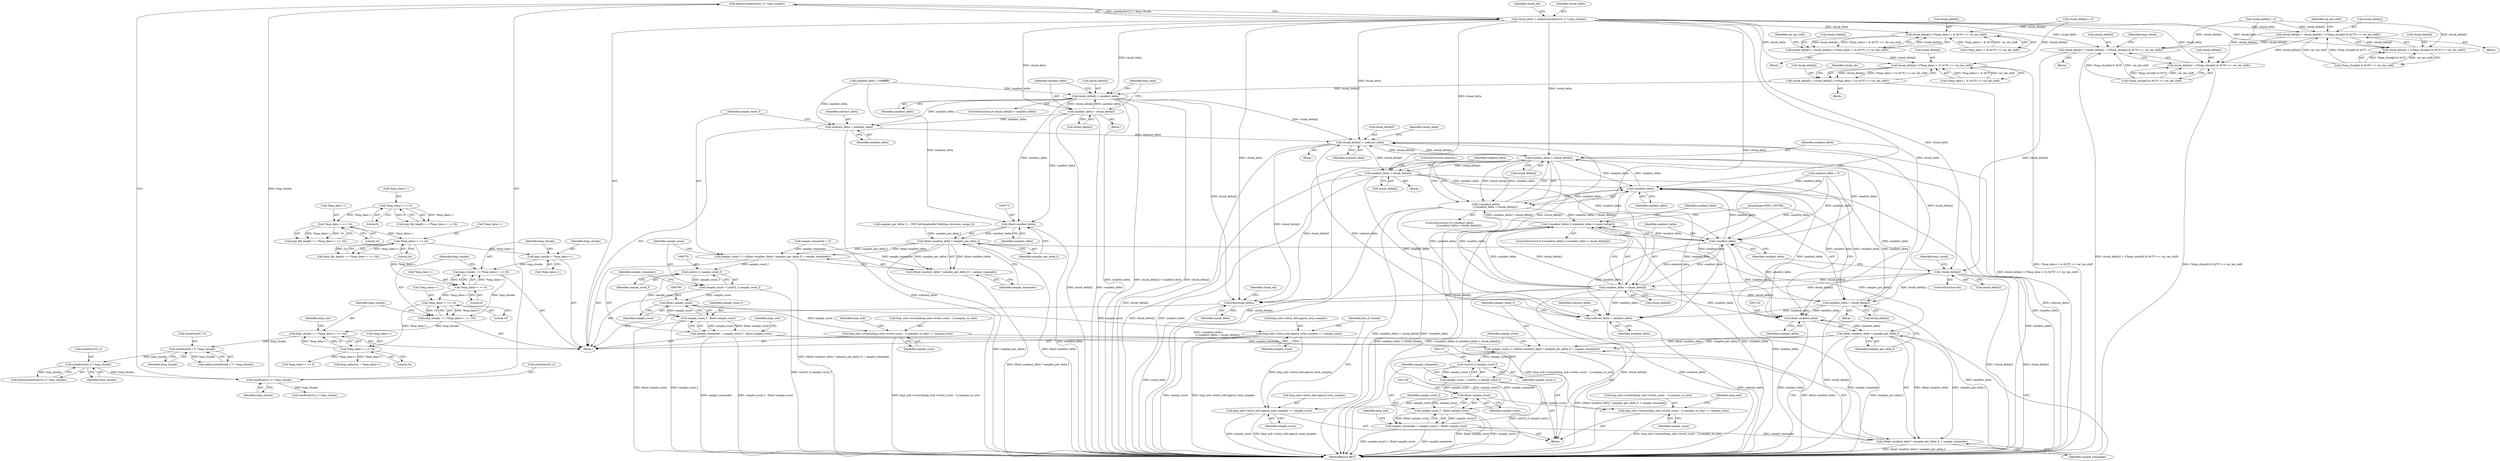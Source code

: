 digraph "0_wildmidi_660b513d99bced8783a4a5984ac2f742c74ebbdd_0@API" {
"1000503" [label="(Call,malloc(sizeof(uint32_t) * hmp_chunks))"];
"1000504" [label="(Call,sizeof(uint32_t) * hmp_chunks)"];
"1000497" [label="(Call,sizeof(uint32_t) * hmp_chunks)"];
"1000490" [label="(Call,sizeof(uint8_t *) * hmp_chunks)"];
"1000327" [label="(Call,hmp_chunks += (*hmp_data++ << 24))"];
"1000329" [label="(Call,*hmp_data++ << 24)"];
"1000322" [label="(Call,*hmp_data++ << 16)"];
"1000315" [label="(Call,*hmp_data++ << 8)"];
"1000292" [label="(Call,*hmp_data++ << 24)"];
"1000285" [label="(Call,*hmp_data++ << 16)"];
"1000278" [label="(Call,*hmp_data++ << 8)"];
"1000320" [label="(Call,hmp_chunks += (*hmp_data++ << 16))"];
"1000313" [label="(Call,hmp_chunks += (*hmp_data++ << 8))"];
"1000308" [label="(Call,hmp_chunks = *hmp_data++)"];
"1000501" [label="(Call,chunk_delta = malloc(sizeof(uint32_t) * hmp_chunks))"];
"1000689" [label="(Call,chunk_delta[i] | ((*hmp_data++ & 0x7F) << var_len_shift))"];
"1000685" [label="(Call,chunk_delta[i] = chunk_delta[i] | ((*hmp_data++ & 0x7F) << var_len_shift))"];
"1000715" [label="(Call,chunk_delta[i] | ((*hmp_data++ & 0x7F) << var_len_shift))"];
"1000711" [label="(Call,chunk_delta[i] = chunk_delta[i] | ((*hmp_data++ & 0x7F) << var_len_shift))"];
"1000731" [label="(Call,chunk_delta[i] < smallest_delta)"];
"1000737" [label="(Call,smallest_delta = chunk_delta[i])"];
"1000764" [label="(Call,subtract_delta = smallest_delta)"];
"1000836" [label="(Call,chunk_delta[i] -= subtract_delta)"];
"1000850" [label="(Call,smallest_delta > chunk_delta[i])"];
"1000848" [label="(Call,!smallest_delta)"];
"1000847" [label="(Call,(!smallest_delta)\n                        || (smallest_delta > chunk_delta[i]))"];
"1001100" [label="(Call,(!smallest_delta) || (smallest_delta > chunk_delta[i]))"];
"1001101" [label="(Call,!smallest_delta)"];
"1001103" [label="(Call,smallest_delta > chunk_delta[i])"];
"1001109" [label="(Call,smallest_delta = chunk_delta[i])"];
"1001116" [label="(Call,subtract_delta = smallest_delta)"];
"1001123" [label="(Call,(float) smallest_delta)"];
"1001122" [label="(Call,(float) smallest_delta * samples_per_delta_f)"];
"1001119" [label="(Call,sample_count_f= (((float) smallest_delta * samples_per_delta_f) + sample_remainder))"];
"1001130" [label="(Call,(uint32_t) sample_count_f)"];
"1001128" [label="(Call,sample_count = (uint32_t) sample_count_f)"];
"1001137" [label="(Call,(float) sample_count)"];
"1001135" [label="(Call,sample_count_f - (float) sample_count)"];
"1001133" [label="(Call,sample_remainder = sample_count_f - (float) sample_count)"];
"1001121" [label="(Call,((float) smallest_delta * samples_per_delta_f) + sample_remainder)"];
"1001140" [label="(Call,hmp_mdi->events[hmp_mdi->event_count - 1].samples_to_next += sample_count)"];
"1001153" [label="(Call,hmp_mdi->extra_info.approx_total_samples += sample_count)"];
"1001215" [label="(Call,free(chunk_delta))"];
"1000856" [label="(Call,smallest_delta = chunk_delta[i])"];
"1000771" [label="(Call,(float) smallest_delta)"];
"1000770" [label="(Call,(float) smallest_delta * samples_per_delta_f)"];
"1000767" [label="(Call,sample_count_f = (((float) smallest_delta * samples_per_delta_f) + sample_remainder))"];
"1000778" [label="(Call,(uint32_t) sample_count_f)"];
"1000776" [label="(Call,sample_count = (uint32_t) sample_count_f)"];
"1000785" [label="(Call,(float) sample_count)"];
"1000783" [label="(Call,sample_count_f - (float) sample_count)"];
"1000781" [label="(Call,sample_remainder = sample_count_f - (float) sample_count)"];
"1000788" [label="(Call,hmp_mdi->events[hmp_mdi->event_count - 1].samples_to_next += sample_count)"];
"1000801" [label="(Call,hmp_mdi->extra_info.approx_total_samples += sample_count)"];
"1000769" [label="(Call,((float) smallest_delta * samples_per_delta_f) + sample_remainder)"];
"1001046" [label="(Call,chunk_delta[i] = chunk_delta[i] + ((*hmp_chunk[i] & 0x7F) << var_len_shift))"];
"1001050" [label="(Call,chunk_delta[i] + ((*hmp_chunk[i] & 0x7F) << var_len_shift))"];
"1001075" [label="(Call,chunk_delta[i] = chunk_delta[i] + ((*hmp_chunk[i] & 0x7F) << var_len_shift))"];
"1001095" [label="(Call,!chunk_delta[i])"];
"1001079" [label="(Call,chunk_delta[i] + ((*hmp_chunk[i] & 0x7F) << var_len_shift))"];
"1001215" [label="(Call,free(chunk_delta))"];
"1001063" [label="(Identifier,var_len_shift)"];
"1001154" [label="(Call,hmp_mdi->extra_info.approx_total_samples)"];
"1000810" [label="(Identifier,end_of_chunks)"];
"1000764" [label="(Call,subtract_delta = smallest_delta)"];
"1000498" [label="(Call,sizeof(uint32_t))"];
"1001152" [label="(Identifier,sample_count)"];
"1001105" [label="(Call,chunk_delta[i])"];
"1000769" [label="(Call,((float) smallest_delta * samples_per_delta_f) + sample_remainder)"];
"1000321" [label="(Identifier,hmp_chunks)"];
"1000500" [label="(Identifier,hmp_chunks)"];
"1000322" [label="(Call,*hmp_data++ << 16)"];
"1000314" [label="(Identifier,hmp_chunks)"];
"1000728" [label="(Identifier,chunk_ofs)"];
"1000851" [label="(Identifier,smallest_delta)"];
"1001129" [label="(Identifier,sample_count)"];
"1001137" [label="(Call,(float) sample_count)"];
"1000489" [label="(Call,malloc(sizeof(uint8_t *) * hmp_chunks))"];
"1000344" [label="(Call,*hmp_data++ << 8)"];
"1000283" [label="(Call,hmp_file_length += (*hmp_data++ << 16))"];
"1000491" [label="(Call,sizeof(uint8_t *))"];
"1000690" [label="(Call,chunk_delta[i])"];
"1001096" [label="(Call,chunk_delta[i])"];
"1000507" [label="(Identifier,hmp_chunks)"];
"1001231" [label="(MethodReturn,RET)"];
"1001128" [label="(Call,sample_count = (uint32_t) sample_count_f)"];
"1000278" [label="(Call,*hmp_data++ << 8)"];
"1000522" [label="(Call,smallest_delta = 0xffffffff)"];
"1000767" [label="(Call,sample_count_f = (((float) smallest_delta * samples_per_delta_f) + sample_remainder))"];
"1001101" [label="(Call,!smallest_delta)"];
"1000849" [label="(Identifier,smallest_delta)"];
"1000787" [label="(Identifier,sample_count)"];
"1000289" [label="(Literal,16)"];
"1001122" [label="(Call,(float) smallest_delta * samples_per_delta_f)"];
"1000771" [label="(Call,(float) smallest_delta)"];
"1001116" [label="(Call,subtract_delta = smallest_delta)"];
"1001050" [label="(Call,chunk_delta[i] + ((*hmp_chunk[i] & 0x7F) << var_len_shift))"];
"1000768" [label="(Identifier,sample_count_f)"];
"1000777" [label="(Identifier,sample_count)"];
"1000337" [label="(Call,hmp_unknown = *hmp_data++)"];
"1000309" [label="(Identifier,hmp_chunks)"];
"1000730" [label="(ControlStructure,if (chunk_delta[i] < smallest_delta))"];
"1000333" [label="(Literal,24)"];
"1000743" [label="(Identifier,hmp_data)"];
"1000800" [label="(Identifier,sample_count)"];
"1000319" [label="(Literal,8)"];
"1000804" [label="(Identifier,hmp_mdi)"];
"1001095" [label="(Call,!chunk_delta[i])"];
"1000316" [label="(Call,*hmp_data++)"];
"1001076" [label="(Call,chunk_delta[i])"];
"1000292" [label="(Call,*hmp_data++ << 24)"];
"1000328" [label="(Identifier,hmp_chunks)"];
"1000837" [label="(Call,chunk_delta[i])"];
"1000323" [label="(Call,*hmp_data++)"];
"1000505" [label="(Call,sizeof(uint32_t))"];
"1000310" [label="(Call,*hmp_data++)"];
"1000773" [label="(Identifier,smallest_delta)"];
"1001125" [label="(Identifier,smallest_delta)"];
"1000329" [label="(Call,*hmp_data++ << 24)"];
"1001127" [label="(Identifier,sample_remainder)"];
"1000870" [label="(Identifier,hmp_chunk)"];
"1000501" [label="(Call,chunk_delta = malloc(sizeof(uint32_t) * hmp_chunks))"];
"1000846" [label="(ControlStructure,if ((!smallest_delta)\n                        || (smallest_delta > chunk_delta[i])))"];
"1001144" [label="(Identifier,hmp_mdi)"];
"1001108" [label="(Block,)"];
"1000712" [label="(Call,chunk_delta[i])"];
"1001051" [label="(Call,chunk_delta[i])"];
"1000313" [label="(Call,hmp_chunks += (*hmp_data++ << 8))"];
"1000509" [label="(Identifier,chunk_ofs)"];
"1000766" [label="(Identifier,smallest_delta)"];
"1000335" [label="(Identifier,hmp_size)"];
"1001139" [label="(Identifier,sample_count)"];
"1000732" [label="(Call,chunk_delta[i])"];
"1000190" [label="(Call,sample_remainder = 0)"];
"1000737" [label="(Call,smallest_delta = chunk_delta[i])"];
"1000788" [label="(Call,hmp_mdi->events[hmp_mdi->event_count - 1].samples_to_next += sample_count)"];
"1000490" [label="(Call,sizeof(uint8_t *) * hmp_chunks)"];
"1001100" [label="(Call,(!smallest_delta) || (smallest_delta > chunk_delta[i]))"];
"1000770" [label="(Call,(float) smallest_delta * samples_per_delta_f)"];
"1000308" [label="(Call,hmp_chunks = *hmp_data++)"];
"1001046" [label="(Call,chunk_delta[i] = chunk_delta[i] + ((*hmp_chunk[i] & 0x7F) << var_len_shift))"];
"1001121" [label="(Call,((float) smallest_delta * samples_per_delta_f) + sample_remainder)"];
"1000774" [label="(Identifier,samples_per_delta_f)"];
"1000813" [label="(Call,smallest_delta = 0)"];
"1000784" [label="(Identifier,sample_count_f)"];
"1000285" [label="(Call,*hmp_data++ << 16)"];
"1000836" [label="(Call,chunk_delta[i] -= subtract_delta)"];
"1001104" [label="(Identifier,smallest_delta)"];
"1001118" [label="(Identifier,smallest_delta)"];
"1001047" [label="(Call,chunk_delta[i])"];
"1000711" [label="(Call,chunk_delta[i] = chunk_delta[i] | ((*hmp_data++ & 0x7F) << var_len_shift))"];
"1000504" [label="(Call,sizeof(uint32_t) * hmp_chunks)"];
"1001102" [label="(Identifier,smallest_delta)"];
"1000106" [label="(Block,)"];
"1001153" [label="(Call,hmp_mdi->extra_info.approx_total_samples += sample_count)"];
"1000863" [label="(Block,)"];
"1000689" [label="(Call,chunk_delta[i] | ((*hmp_data++ & 0x7F) << var_len_shift))"];
"1001136" [label="(Identifier,sample_count_f)"];
"1000843" [label="(Identifier,chunk_delta)"];
"1000782" [label="(Identifier,sample_remainder)"];
"1001126" [label="(Identifier,samples_per_delta_f)"];
"1000686" [label="(Call,chunk_delta[i])"];
"1001130" [label="(Call,(uint32_t) sample_count_f)"];
"1001159" [label="(Identifier,sample_count)"];
"1000736" [label="(Block,)"];
"1000739" [label="(Call,chunk_delta[i])"];
"1000847" [label="(Call,(!smallest_delta)\n                        || (smallest_delta > chunk_delta[i]))"];
"1000716" [label="(Call,chunk_delta[i])"];
"1000693" [label="(Call,(*hmp_data++ & 0x7F) << var_len_shift)"];
"1001140" [label="(Call,hmp_mdi->events[hmp_mdi->event_count - 1].samples_to_next += sample_count)"];
"1000493" [label="(Identifier,hmp_chunks)"];
"1000781" [label="(Call,sample_remainder = sample_count_f - (float) sample_count)"];
"1000775" [label="(Identifier,sample_remainder)"];
"1000856" [label="(Call,smallest_delta = chunk_delta[i])"];
"1001079" [label="(Call,chunk_delta[i] + ((*hmp_chunk[i] & 0x7F) << var_len_shift))"];
"1000862" [label="(ControlStructure,do)"];
"1001031" [label="(Call,chunk_delta[i] = 0)"];
"1000776" [label="(Call,sample_count = (uint32_t) sample_count_f)"];
"1000315" [label="(Call,*hmp_data++ << 8)"];
"1001080" [label="(Call,chunk_delta[i])"];
"1000731" [label="(Call,chunk_delta[i] < smallest_delta)"];
"1000330" [label="(Call,*hmp_data++)"];
"1001133" [label="(Call,sample_remainder = sample_count_f - (float) sample_count)"];
"1000785" [label="(Call,(float) sample_count)"];
"1000802" [label="(Call,hmp_mdi->extra_info.approx_total_samples)"];
"1000326" [label="(Literal,16)"];
"1001123" [label="(Call,(float) smallest_delta)"];
"1000719" [label="(Call,(*hmp_data++ & 0x7F) << var_len_shift)"];
"1001218" [label="(Identifier,chunk_ofs)"];
"1001111" [label="(Call,chunk_delta[i])"];
"1000801" [label="(Call,hmp_mdi->extra_info.approx_total_samples += sample_count)"];
"1000511" [label="(Call,sizeof(uint32_t) * hmp_chunks)"];
"1001103" [label="(Call,smallest_delta > chunk_delta[i])"];
"1000778" [label="(Call,(uint32_t) sample_count_f)"];
"1001134" [label="(Identifier,sample_remainder)"];
"1000789" [label="(Call,hmp_mdi->events[hmp_mdi->event_count - 1].samples_to_next)"];
"1000423" [label="(Call,samples_per_delta_f = _WM_GetSamplesPerTick(hmp_divisions, tempo_f))"];
"1000497" [label="(Call,sizeof(uint32_t) * hmp_chunks)"];
"1000807" [label="(Identifier,sample_count)"];
"1000857" [label="(Identifier,smallest_delta)"];
"1000701" [label="(Identifier,var_len_shift)"];
"1000290" [label="(Call,hmp_file_length += (*hmp_data++ << 24))"];
"1001141" [label="(Call,hmp_mdi->events[hmp_mdi->event_count - 1].samples_to_next)"];
"1001114" [label="(JumpTarget,NEXT_CHUNK:)"];
"1000855" [label="(Block,)"];
"1001045" [label="(Block,)"];
"1001083" [label="(Call,(*hmp_chunk[i] & 0x7F) << var_len_shift)"];
"1000276" [label="(Call,hmp_file_length += (*hmp_data++ << 8))"];
"1000850" [label="(Call,smallest_delta > chunk_delta[i])"];
"1000715" [label="(Call,chunk_delta[i] | ((*hmp_data++ & 0x7F) << var_len_shift))"];
"1001156" [label="(Identifier,hmp_mdi)"];
"1000835" [label="(Block,)"];
"1000296" [label="(Literal,24)"];
"1000852" [label="(Call,chunk_delta[i])"];
"1000861" [label="(ControlStructure,continue;)"];
"1000685" [label="(Call,chunk_delta[i] = chunk_delta[i] | ((*hmp_data++ & 0x7F) << var_len_shift))"];
"1000293" [label="(Call,*hmp_data++)"];
"1001099" [label="(ControlStructure,if ((!smallest_delta) || (smallest_delta > chunk_delta[i])))"];
"1000327" [label="(Call,hmp_chunks += (*hmp_data++ << 24))"];
"1000735" [label="(Identifier,smallest_delta)"];
"1000496" [label="(Call,malloc(sizeof(uint32_t) * hmp_chunks))"];
"1000286" [label="(Call,*hmp_data++)"];
"1001216" [label="(Identifier,chunk_delta)"];
"1000684" [label="(Block,)"];
"1000502" [label="(Identifier,chunk_delta)"];
"1000765" [label="(Identifier,subtract_delta)"];
"1000279" [label="(Call,*hmp_data++)"];
"1001135" [label="(Call,sample_count_f - (float) sample_count)"];
"1001075" [label="(Call,chunk_delta[i] = chunk_delta[i] + ((*hmp_chunk[i] & 0x7F) << var_len_shift))"];
"1000780" [label="(Identifier,sample_count_f)"];
"1001120" [label="(Identifier,sample_count_f)"];
"1000738" [label="(Identifier,smallest_delta)"];
"1000792" [label="(Identifier,hmp_mdi)"];
"1000858" [label="(Call,chunk_delta[i])"];
"1000503" [label="(Call,malloc(sizeof(uint32_t) * hmp_chunks))"];
"1000840" [label="(Identifier,subtract_delta)"];
"1000848" [label="(Call,!smallest_delta)"];
"1001117" [label="(Identifier,subtract_delta)"];
"1001093" [label="(Identifier,hmp_chunk)"];
"1001132" [label="(Identifier,sample_count_f)"];
"1000282" [label="(Literal,8)"];
"1000669" [label="(Call,chunk_delta[i] = 0)"];
"1001110" [label="(Identifier,smallest_delta)"];
"1001109" [label="(Call,smallest_delta = chunk_delta[i])"];
"1000783" [label="(Call,sample_count_f - (float) sample_count)"];
"1000812" [label="(Block,)"];
"1000320" [label="(Call,hmp_chunks += (*hmp_data++ << 16))"];
"1000534" [label="(Block,)"];
"1001054" [label="(Call,(*hmp_chunk[i] & 0x7F) << var_len_shift)"];
"1001119" [label="(Call,sample_count_f= (((float) smallest_delta * samples_per_delta_f) + sample_remainder))"];
"1000503" -> "1000501"  [label="AST: "];
"1000503" -> "1000504"  [label="CFG: "];
"1000504" -> "1000503"  [label="AST: "];
"1000501" -> "1000503"  [label="CFG: "];
"1000503" -> "1000501"  [label="DDG: sizeof(uint32_t) * hmp_chunks"];
"1000504" -> "1000503"  [label="DDG: hmp_chunks"];
"1000504" -> "1000507"  [label="CFG: "];
"1000505" -> "1000504"  [label="AST: "];
"1000507" -> "1000504"  [label="AST: "];
"1000497" -> "1000504"  [label="DDG: hmp_chunks"];
"1000504" -> "1000511"  [label="DDG: hmp_chunks"];
"1000497" -> "1000496"  [label="AST: "];
"1000497" -> "1000500"  [label="CFG: "];
"1000498" -> "1000497"  [label="AST: "];
"1000500" -> "1000497"  [label="AST: "];
"1000496" -> "1000497"  [label="CFG: "];
"1000497" -> "1000496"  [label="DDG: hmp_chunks"];
"1000490" -> "1000497"  [label="DDG: hmp_chunks"];
"1000490" -> "1000489"  [label="AST: "];
"1000490" -> "1000493"  [label="CFG: "];
"1000491" -> "1000490"  [label="AST: "];
"1000493" -> "1000490"  [label="AST: "];
"1000489" -> "1000490"  [label="CFG: "];
"1000490" -> "1000489"  [label="DDG: hmp_chunks"];
"1000327" -> "1000490"  [label="DDG: hmp_chunks"];
"1000327" -> "1000106"  [label="AST: "];
"1000327" -> "1000329"  [label="CFG: "];
"1000328" -> "1000327"  [label="AST: "];
"1000329" -> "1000327"  [label="AST: "];
"1000335" -> "1000327"  [label="CFG: "];
"1000329" -> "1000327"  [label="DDG: *hmp_data++"];
"1000329" -> "1000327"  [label="DDG: 24"];
"1000320" -> "1000327"  [label="DDG: hmp_chunks"];
"1000329" -> "1000333"  [label="CFG: "];
"1000330" -> "1000329"  [label="AST: "];
"1000333" -> "1000329"  [label="AST: "];
"1000322" -> "1000329"  [label="DDG: *hmp_data++"];
"1000329" -> "1000337"  [label="DDG: *hmp_data++"];
"1000329" -> "1000344"  [label="DDG: *hmp_data++"];
"1000322" -> "1000320"  [label="AST: "];
"1000322" -> "1000326"  [label="CFG: "];
"1000323" -> "1000322"  [label="AST: "];
"1000326" -> "1000322"  [label="AST: "];
"1000320" -> "1000322"  [label="CFG: "];
"1000322" -> "1000320"  [label="DDG: *hmp_data++"];
"1000322" -> "1000320"  [label="DDG: 16"];
"1000315" -> "1000322"  [label="DDG: *hmp_data++"];
"1000315" -> "1000313"  [label="AST: "];
"1000315" -> "1000319"  [label="CFG: "];
"1000316" -> "1000315"  [label="AST: "];
"1000319" -> "1000315"  [label="AST: "];
"1000313" -> "1000315"  [label="CFG: "];
"1000315" -> "1000313"  [label="DDG: *hmp_data++"];
"1000315" -> "1000313"  [label="DDG: 8"];
"1000292" -> "1000315"  [label="DDG: *hmp_data++"];
"1000292" -> "1000290"  [label="AST: "];
"1000292" -> "1000296"  [label="CFG: "];
"1000293" -> "1000292"  [label="AST: "];
"1000296" -> "1000292"  [label="AST: "];
"1000290" -> "1000292"  [label="CFG: "];
"1000292" -> "1000290"  [label="DDG: *hmp_data++"];
"1000292" -> "1000290"  [label="DDG: 24"];
"1000285" -> "1000292"  [label="DDG: *hmp_data++"];
"1000292" -> "1000308"  [label="DDG: *hmp_data++"];
"1000285" -> "1000283"  [label="AST: "];
"1000285" -> "1000289"  [label="CFG: "];
"1000286" -> "1000285"  [label="AST: "];
"1000289" -> "1000285"  [label="AST: "];
"1000283" -> "1000285"  [label="CFG: "];
"1000285" -> "1000283"  [label="DDG: *hmp_data++"];
"1000285" -> "1000283"  [label="DDG: 16"];
"1000278" -> "1000285"  [label="DDG: *hmp_data++"];
"1000278" -> "1000276"  [label="AST: "];
"1000278" -> "1000282"  [label="CFG: "];
"1000279" -> "1000278"  [label="AST: "];
"1000282" -> "1000278"  [label="AST: "];
"1000276" -> "1000278"  [label="CFG: "];
"1000278" -> "1000276"  [label="DDG: *hmp_data++"];
"1000278" -> "1000276"  [label="DDG: 8"];
"1000320" -> "1000106"  [label="AST: "];
"1000321" -> "1000320"  [label="AST: "];
"1000328" -> "1000320"  [label="CFG: "];
"1000313" -> "1000320"  [label="DDG: hmp_chunks"];
"1000313" -> "1000106"  [label="AST: "];
"1000314" -> "1000313"  [label="AST: "];
"1000321" -> "1000313"  [label="CFG: "];
"1000308" -> "1000313"  [label="DDG: hmp_chunks"];
"1000308" -> "1000106"  [label="AST: "];
"1000308" -> "1000310"  [label="CFG: "];
"1000309" -> "1000308"  [label="AST: "];
"1000310" -> "1000308"  [label="AST: "];
"1000314" -> "1000308"  [label="CFG: "];
"1000501" -> "1000106"  [label="AST: "];
"1000502" -> "1000501"  [label="AST: "];
"1000509" -> "1000501"  [label="CFG: "];
"1000501" -> "1000689"  [label="DDG: chunk_delta"];
"1000501" -> "1000715"  [label="DDG: chunk_delta"];
"1000501" -> "1000731"  [label="DDG: chunk_delta"];
"1000501" -> "1000737"  [label="DDG: chunk_delta"];
"1000501" -> "1000836"  [label="DDG: chunk_delta"];
"1000501" -> "1000850"  [label="DDG: chunk_delta"];
"1000501" -> "1000856"  [label="DDG: chunk_delta"];
"1000501" -> "1001046"  [label="DDG: chunk_delta"];
"1000501" -> "1001050"  [label="DDG: chunk_delta"];
"1000501" -> "1001075"  [label="DDG: chunk_delta"];
"1000501" -> "1001079"  [label="DDG: chunk_delta"];
"1000501" -> "1001095"  [label="DDG: chunk_delta"];
"1000501" -> "1001103"  [label="DDG: chunk_delta"];
"1000501" -> "1001109"  [label="DDG: chunk_delta"];
"1000501" -> "1001215"  [label="DDG: chunk_delta"];
"1000689" -> "1000685"  [label="AST: "];
"1000689" -> "1000693"  [label="CFG: "];
"1000690" -> "1000689"  [label="AST: "];
"1000693" -> "1000689"  [label="AST: "];
"1000685" -> "1000689"  [label="CFG: "];
"1000689" -> "1000685"  [label="DDG: chunk_delta[i]"];
"1000689" -> "1000685"  [label="DDG: (*hmp_data++ & 0x7F) << var_len_shift"];
"1000685" -> "1000689"  [label="DDG: chunk_delta[i]"];
"1000669" -> "1000689"  [label="DDG: chunk_delta[i]"];
"1000693" -> "1000689"  [label="DDG: *hmp_data++ & 0x7F"];
"1000693" -> "1000689"  [label="DDG: var_len_shift"];
"1000685" -> "1000684"  [label="AST: "];
"1000686" -> "1000685"  [label="AST: "];
"1000701" -> "1000685"  [label="CFG: "];
"1000685" -> "1000715"  [label="DDG: chunk_delta[i]"];
"1000715" -> "1000711"  [label="AST: "];
"1000715" -> "1000719"  [label="CFG: "];
"1000716" -> "1000715"  [label="AST: "];
"1000719" -> "1000715"  [label="AST: "];
"1000711" -> "1000715"  [label="CFG: "];
"1000715" -> "1001231"  [label="DDG: (*hmp_data++ & 0x7F) << var_len_shift"];
"1000715" -> "1000711"  [label="DDG: chunk_delta[i]"];
"1000715" -> "1000711"  [label="DDG: (*hmp_data++ & 0x7F) << var_len_shift"];
"1000669" -> "1000715"  [label="DDG: chunk_delta[i]"];
"1000719" -> "1000715"  [label="DDG: *hmp_data++ & 0x7F"];
"1000719" -> "1000715"  [label="DDG: var_len_shift"];
"1000711" -> "1000534"  [label="AST: "];
"1000712" -> "1000711"  [label="AST: "];
"1000728" -> "1000711"  [label="CFG: "];
"1000711" -> "1001231"  [label="DDG: chunk_delta[i] | ((*hmp_data++ & 0x7F) << var_len_shift)"];
"1000711" -> "1000731"  [label="DDG: chunk_delta[i]"];
"1000731" -> "1000730"  [label="AST: "];
"1000731" -> "1000735"  [label="CFG: "];
"1000732" -> "1000731"  [label="AST: "];
"1000735" -> "1000731"  [label="AST: "];
"1000738" -> "1000731"  [label="CFG: "];
"1000743" -> "1000731"  [label="CFG: "];
"1000731" -> "1001231"  [label="DDG: smallest_delta"];
"1000731" -> "1001231"  [label="DDG: chunk_delta[i] < smallest_delta"];
"1000731" -> "1001231"  [label="DDG: chunk_delta[i]"];
"1000737" -> "1000731"  [label="DDG: smallest_delta"];
"1000522" -> "1000731"  [label="DDG: smallest_delta"];
"1000731" -> "1000737"  [label="DDG: chunk_delta[i]"];
"1000731" -> "1000764"  [label="DDG: smallest_delta"];
"1000731" -> "1000771"  [label="DDG: smallest_delta"];
"1000731" -> "1000836"  [label="DDG: chunk_delta[i]"];
"1000731" -> "1001215"  [label="DDG: chunk_delta[i]"];
"1000737" -> "1000736"  [label="AST: "];
"1000737" -> "1000739"  [label="CFG: "];
"1000738" -> "1000737"  [label="AST: "];
"1000739" -> "1000737"  [label="AST: "];
"1000743" -> "1000737"  [label="CFG: "];
"1000737" -> "1001231"  [label="DDG: chunk_delta[i]"];
"1000737" -> "1001231"  [label="DDG: smallest_delta"];
"1000737" -> "1000764"  [label="DDG: smallest_delta"];
"1000737" -> "1000771"  [label="DDG: smallest_delta"];
"1000764" -> "1000106"  [label="AST: "];
"1000764" -> "1000766"  [label="CFG: "];
"1000765" -> "1000764"  [label="AST: "];
"1000766" -> "1000764"  [label="AST: "];
"1000768" -> "1000764"  [label="CFG: "];
"1000764" -> "1001231"  [label="DDG: subtract_delta"];
"1000522" -> "1000764"  [label="DDG: smallest_delta"];
"1000764" -> "1000836"  [label="DDG: subtract_delta"];
"1000836" -> "1000835"  [label="AST: "];
"1000836" -> "1000840"  [label="CFG: "];
"1000837" -> "1000836"  [label="AST: "];
"1000840" -> "1000836"  [label="AST: "];
"1000843" -> "1000836"  [label="CFG: "];
"1000836" -> "1001231"  [label="DDG: subtract_delta"];
"1000836" -> "1001231"  [label="DDG: chunk_delta[i]"];
"1001116" -> "1000836"  [label="DDG: subtract_delta"];
"1001103" -> "1000836"  [label="DDG: chunk_delta[i]"];
"1000850" -> "1000836"  [label="DDG: chunk_delta[i]"];
"1001095" -> "1000836"  [label="DDG: chunk_delta[i]"];
"1000836" -> "1000850"  [label="DDG: chunk_delta[i]"];
"1000836" -> "1000856"  [label="DDG: chunk_delta[i]"];
"1000836" -> "1001215"  [label="DDG: chunk_delta[i]"];
"1000850" -> "1000847"  [label="AST: "];
"1000850" -> "1000852"  [label="CFG: "];
"1000851" -> "1000850"  [label="AST: "];
"1000852" -> "1000850"  [label="AST: "];
"1000847" -> "1000850"  [label="CFG: "];
"1000850" -> "1001231"  [label="DDG: smallest_delta"];
"1000850" -> "1001231"  [label="DDG: chunk_delta[i]"];
"1000850" -> "1000848"  [label="DDG: smallest_delta"];
"1000850" -> "1000847"  [label="DDG: smallest_delta"];
"1000850" -> "1000847"  [label="DDG: chunk_delta[i]"];
"1000848" -> "1000850"  [label="DDG: smallest_delta"];
"1000850" -> "1000856"  [label="DDG: chunk_delta[i]"];
"1000850" -> "1001101"  [label="DDG: smallest_delta"];
"1000850" -> "1001116"  [label="DDG: smallest_delta"];
"1000850" -> "1001123"  [label="DDG: smallest_delta"];
"1000850" -> "1001215"  [label="DDG: chunk_delta[i]"];
"1000848" -> "1000847"  [label="AST: "];
"1000848" -> "1000849"  [label="CFG: "];
"1000849" -> "1000848"  [label="AST: "];
"1000851" -> "1000848"  [label="CFG: "];
"1000847" -> "1000848"  [label="CFG: "];
"1000848" -> "1001231"  [label="DDG: smallest_delta"];
"1000848" -> "1000847"  [label="DDG: smallest_delta"];
"1001109" -> "1000848"  [label="DDG: smallest_delta"];
"1001103" -> "1000848"  [label="DDG: smallest_delta"];
"1000813" -> "1000848"  [label="DDG: smallest_delta"];
"1001101" -> "1000848"  [label="DDG: smallest_delta"];
"1000856" -> "1000848"  [label="DDG: smallest_delta"];
"1000848" -> "1001101"  [label="DDG: smallest_delta"];
"1000848" -> "1001116"  [label="DDG: smallest_delta"];
"1000848" -> "1001123"  [label="DDG: smallest_delta"];
"1000847" -> "1000846"  [label="AST: "];
"1000857" -> "1000847"  [label="CFG: "];
"1000861" -> "1000847"  [label="CFG: "];
"1000847" -> "1001231"  [label="DDG: smallest_delta > chunk_delta[i]"];
"1000847" -> "1001231"  [label="DDG: !smallest_delta"];
"1000847" -> "1001231"  [label="DDG: (!smallest_delta)\n                        || (smallest_delta > chunk_delta[i])"];
"1001100" -> "1000847"  [label="DDG: smallest_delta > chunk_delta[i]"];
"1000847" -> "1001100"  [label="DDG: smallest_delta > chunk_delta[i]"];
"1001100" -> "1001099"  [label="AST: "];
"1001100" -> "1001101"  [label="CFG: "];
"1001100" -> "1001103"  [label="CFG: "];
"1001101" -> "1001100"  [label="AST: "];
"1001103" -> "1001100"  [label="AST: "];
"1001110" -> "1001100"  [label="CFG: "];
"1001114" -> "1001100"  [label="CFG: "];
"1001100" -> "1001231"  [label="DDG: (!smallest_delta) || (smallest_delta > chunk_delta[i])"];
"1001100" -> "1001231"  [label="DDG: smallest_delta > chunk_delta[i]"];
"1001100" -> "1001231"  [label="DDG: !smallest_delta"];
"1001101" -> "1001100"  [label="DDG: smallest_delta"];
"1001103" -> "1001100"  [label="DDG: smallest_delta"];
"1001103" -> "1001100"  [label="DDG: chunk_delta[i]"];
"1001101" -> "1001102"  [label="CFG: "];
"1001102" -> "1001101"  [label="AST: "];
"1001104" -> "1001101"  [label="CFG: "];
"1001101" -> "1001231"  [label="DDG: smallest_delta"];
"1001109" -> "1001101"  [label="DDG: smallest_delta"];
"1001103" -> "1001101"  [label="DDG: smallest_delta"];
"1000813" -> "1001101"  [label="DDG: smallest_delta"];
"1000856" -> "1001101"  [label="DDG: smallest_delta"];
"1001101" -> "1001103"  [label="DDG: smallest_delta"];
"1001101" -> "1001116"  [label="DDG: smallest_delta"];
"1001101" -> "1001123"  [label="DDG: smallest_delta"];
"1001103" -> "1001105"  [label="CFG: "];
"1001104" -> "1001103"  [label="AST: "];
"1001105" -> "1001103"  [label="AST: "];
"1001103" -> "1001231"  [label="DDG: chunk_delta[i]"];
"1001103" -> "1001231"  [label="DDG: smallest_delta"];
"1001095" -> "1001103"  [label="DDG: chunk_delta[i]"];
"1001103" -> "1001109"  [label="DDG: chunk_delta[i]"];
"1001103" -> "1001116"  [label="DDG: smallest_delta"];
"1001103" -> "1001123"  [label="DDG: smallest_delta"];
"1001103" -> "1001215"  [label="DDG: chunk_delta[i]"];
"1001109" -> "1001108"  [label="AST: "];
"1001109" -> "1001111"  [label="CFG: "];
"1001110" -> "1001109"  [label="AST: "];
"1001111" -> "1001109"  [label="AST: "];
"1001114" -> "1001109"  [label="CFG: "];
"1001109" -> "1001231"  [label="DDG: smallest_delta"];
"1001109" -> "1001231"  [label="DDG: chunk_delta[i]"];
"1001095" -> "1001109"  [label="DDG: chunk_delta[i]"];
"1001109" -> "1001116"  [label="DDG: smallest_delta"];
"1001109" -> "1001123"  [label="DDG: smallest_delta"];
"1001116" -> "1000812"  [label="AST: "];
"1001116" -> "1001118"  [label="CFG: "];
"1001117" -> "1001116"  [label="AST: "];
"1001118" -> "1001116"  [label="AST: "];
"1001120" -> "1001116"  [label="CFG: "];
"1001116" -> "1001231"  [label="DDG: subtract_delta"];
"1000813" -> "1001116"  [label="DDG: smallest_delta"];
"1000856" -> "1001116"  [label="DDG: smallest_delta"];
"1001123" -> "1001122"  [label="AST: "];
"1001123" -> "1001125"  [label="CFG: "];
"1001124" -> "1001123"  [label="AST: "];
"1001125" -> "1001123"  [label="AST: "];
"1001126" -> "1001123"  [label="CFG: "];
"1001123" -> "1001231"  [label="DDG: smallest_delta"];
"1001123" -> "1001122"  [label="DDG: smallest_delta"];
"1000813" -> "1001123"  [label="DDG: smallest_delta"];
"1000856" -> "1001123"  [label="DDG: smallest_delta"];
"1001122" -> "1001121"  [label="AST: "];
"1001122" -> "1001126"  [label="CFG: "];
"1001126" -> "1001122"  [label="AST: "];
"1001127" -> "1001122"  [label="CFG: "];
"1001122" -> "1001231"  [label="DDG: (float) smallest_delta"];
"1001122" -> "1001231"  [label="DDG: samples_per_delta_f"];
"1001122" -> "1001119"  [label="DDG: (float) smallest_delta"];
"1001122" -> "1001119"  [label="DDG: samples_per_delta_f"];
"1001122" -> "1001121"  [label="DDG: (float) smallest_delta"];
"1001122" -> "1001121"  [label="DDG: samples_per_delta_f"];
"1000770" -> "1001122"  [label="DDG: samples_per_delta_f"];
"1001119" -> "1000812"  [label="AST: "];
"1001119" -> "1001121"  [label="CFG: "];
"1001120" -> "1001119"  [label="AST: "];
"1001121" -> "1001119"  [label="AST: "];
"1001129" -> "1001119"  [label="CFG: "];
"1001119" -> "1001231"  [label="DDG: ((float) smallest_delta * samples_per_delta_f) + sample_remainder"];
"1001133" -> "1001119"  [label="DDG: sample_remainder"];
"1000781" -> "1001119"  [label="DDG: sample_remainder"];
"1001119" -> "1001130"  [label="DDG: sample_count_f"];
"1001130" -> "1001128"  [label="AST: "];
"1001130" -> "1001132"  [label="CFG: "];
"1001131" -> "1001130"  [label="AST: "];
"1001132" -> "1001130"  [label="AST: "];
"1001128" -> "1001130"  [label="CFG: "];
"1001130" -> "1001128"  [label="DDG: sample_count_f"];
"1001130" -> "1001135"  [label="DDG: sample_count_f"];
"1001128" -> "1000812"  [label="AST: "];
"1001129" -> "1001128"  [label="AST: "];
"1001134" -> "1001128"  [label="CFG: "];
"1001128" -> "1001231"  [label="DDG: (uint32_t) sample_count_f"];
"1001128" -> "1001137"  [label="DDG: sample_count"];
"1001137" -> "1001135"  [label="AST: "];
"1001137" -> "1001139"  [label="CFG: "];
"1001138" -> "1001137"  [label="AST: "];
"1001139" -> "1001137"  [label="AST: "];
"1001135" -> "1001137"  [label="CFG: "];
"1001137" -> "1001135"  [label="DDG: sample_count"];
"1001137" -> "1001140"  [label="DDG: sample_count"];
"1001137" -> "1001153"  [label="DDG: sample_count"];
"1001135" -> "1001133"  [label="AST: "];
"1001136" -> "1001135"  [label="AST: "];
"1001133" -> "1001135"  [label="CFG: "];
"1001135" -> "1001231"  [label="DDG: (float) sample_count"];
"1001135" -> "1001231"  [label="DDG: sample_count_f"];
"1001135" -> "1001133"  [label="DDG: sample_count_f"];
"1001135" -> "1001133"  [label="DDG: (float) sample_count"];
"1001133" -> "1000812"  [label="AST: "];
"1001134" -> "1001133"  [label="AST: "];
"1001144" -> "1001133"  [label="CFG: "];
"1001133" -> "1001231"  [label="DDG: sample_remainder"];
"1001133" -> "1001231"  [label="DDG: sample_count_f - (float) sample_count"];
"1001133" -> "1001121"  [label="DDG: sample_remainder"];
"1001121" -> "1001127"  [label="CFG: "];
"1001127" -> "1001121"  [label="AST: "];
"1001121" -> "1001231"  [label="DDG: (float) smallest_delta * samples_per_delta_f"];
"1000781" -> "1001121"  [label="DDG: sample_remainder"];
"1001140" -> "1000812"  [label="AST: "];
"1001140" -> "1001152"  [label="CFG: "];
"1001141" -> "1001140"  [label="AST: "];
"1001152" -> "1001140"  [label="AST: "];
"1001156" -> "1001140"  [label="CFG: "];
"1001140" -> "1001231"  [label="DDG: hmp_mdi->events[hmp_mdi->event_count - 1].samples_to_next"];
"1000788" -> "1001140"  [label="DDG: hmp_mdi->events[hmp_mdi->event_count - 1].samples_to_next"];
"1001153" -> "1000812"  [label="AST: "];
"1001153" -> "1001159"  [label="CFG: "];
"1001154" -> "1001153"  [label="AST: "];
"1001159" -> "1001153"  [label="AST: "];
"1000810" -> "1001153"  [label="CFG: "];
"1001153" -> "1001231"  [label="DDG: hmp_mdi->extra_info.approx_total_samples"];
"1001153" -> "1001231"  [label="DDG: sample_count"];
"1000801" -> "1001153"  [label="DDG: hmp_mdi->extra_info.approx_total_samples"];
"1001215" -> "1000106"  [label="AST: "];
"1001215" -> "1001216"  [label="CFG: "];
"1001216" -> "1001215"  [label="AST: "];
"1001218" -> "1001215"  [label="CFG: "];
"1001215" -> "1001231"  [label="DDG: chunk_delta"];
"1001095" -> "1001215"  [label="DDG: chunk_delta[i]"];
"1000856" -> "1000855"  [label="AST: "];
"1000856" -> "1000858"  [label="CFG: "];
"1000857" -> "1000856"  [label="AST: "];
"1000858" -> "1000856"  [label="AST: "];
"1000861" -> "1000856"  [label="CFG: "];
"1000856" -> "1001231"  [label="DDG: chunk_delta[i]"];
"1000856" -> "1001231"  [label="DDG: smallest_delta"];
"1000771" -> "1000770"  [label="AST: "];
"1000771" -> "1000773"  [label="CFG: "];
"1000772" -> "1000771"  [label="AST: "];
"1000773" -> "1000771"  [label="AST: "];
"1000774" -> "1000771"  [label="CFG: "];
"1000771" -> "1001231"  [label="DDG: smallest_delta"];
"1000771" -> "1000770"  [label="DDG: smallest_delta"];
"1000522" -> "1000771"  [label="DDG: smallest_delta"];
"1000770" -> "1000769"  [label="AST: "];
"1000770" -> "1000774"  [label="CFG: "];
"1000774" -> "1000770"  [label="AST: "];
"1000775" -> "1000770"  [label="CFG: "];
"1000770" -> "1001231"  [label="DDG: samples_per_delta_f"];
"1000770" -> "1001231"  [label="DDG: (float) smallest_delta"];
"1000770" -> "1000767"  [label="DDG: (float) smallest_delta"];
"1000770" -> "1000767"  [label="DDG: samples_per_delta_f"];
"1000770" -> "1000769"  [label="DDG: (float) smallest_delta"];
"1000770" -> "1000769"  [label="DDG: samples_per_delta_f"];
"1000423" -> "1000770"  [label="DDG: samples_per_delta_f"];
"1000767" -> "1000106"  [label="AST: "];
"1000767" -> "1000769"  [label="CFG: "];
"1000768" -> "1000767"  [label="AST: "];
"1000769" -> "1000767"  [label="AST: "];
"1000777" -> "1000767"  [label="CFG: "];
"1000767" -> "1001231"  [label="DDG: ((float) smallest_delta * samples_per_delta_f) + sample_remainder"];
"1000190" -> "1000767"  [label="DDG: sample_remainder"];
"1000767" -> "1000778"  [label="DDG: sample_count_f"];
"1000778" -> "1000776"  [label="AST: "];
"1000778" -> "1000780"  [label="CFG: "];
"1000779" -> "1000778"  [label="AST: "];
"1000780" -> "1000778"  [label="AST: "];
"1000776" -> "1000778"  [label="CFG: "];
"1000778" -> "1000776"  [label="DDG: sample_count_f"];
"1000778" -> "1000783"  [label="DDG: sample_count_f"];
"1000776" -> "1000106"  [label="AST: "];
"1000777" -> "1000776"  [label="AST: "];
"1000782" -> "1000776"  [label="CFG: "];
"1000776" -> "1001231"  [label="DDG: (uint32_t) sample_count_f"];
"1000776" -> "1000785"  [label="DDG: sample_count"];
"1000785" -> "1000783"  [label="AST: "];
"1000785" -> "1000787"  [label="CFG: "];
"1000786" -> "1000785"  [label="AST: "];
"1000787" -> "1000785"  [label="AST: "];
"1000783" -> "1000785"  [label="CFG: "];
"1000785" -> "1000783"  [label="DDG: sample_count"];
"1000785" -> "1000788"  [label="DDG: sample_count"];
"1000785" -> "1000801"  [label="DDG: sample_count"];
"1000783" -> "1000781"  [label="AST: "];
"1000784" -> "1000783"  [label="AST: "];
"1000781" -> "1000783"  [label="CFG: "];
"1000783" -> "1001231"  [label="DDG: (float) sample_count"];
"1000783" -> "1001231"  [label="DDG: sample_count_f"];
"1000783" -> "1000781"  [label="DDG: sample_count_f"];
"1000783" -> "1000781"  [label="DDG: (float) sample_count"];
"1000781" -> "1000106"  [label="AST: "];
"1000782" -> "1000781"  [label="AST: "];
"1000792" -> "1000781"  [label="CFG: "];
"1000781" -> "1001231"  [label="DDG: sample_count_f - (float) sample_count"];
"1000781" -> "1001231"  [label="DDG: sample_remainder"];
"1000788" -> "1000106"  [label="AST: "];
"1000788" -> "1000800"  [label="CFG: "];
"1000789" -> "1000788"  [label="AST: "];
"1000800" -> "1000788"  [label="AST: "];
"1000804" -> "1000788"  [label="CFG: "];
"1000788" -> "1001231"  [label="DDG: hmp_mdi->events[hmp_mdi->event_count - 1].samples_to_next"];
"1000801" -> "1000106"  [label="AST: "];
"1000801" -> "1000807"  [label="CFG: "];
"1000802" -> "1000801"  [label="AST: "];
"1000807" -> "1000801"  [label="AST: "];
"1000810" -> "1000801"  [label="CFG: "];
"1000801" -> "1001231"  [label="DDG: sample_count"];
"1000801" -> "1001231"  [label="DDG: hmp_mdi->extra_info.approx_total_samples"];
"1000769" -> "1000775"  [label="CFG: "];
"1000775" -> "1000769"  [label="AST: "];
"1000769" -> "1001231"  [label="DDG: (float) smallest_delta * samples_per_delta_f"];
"1000190" -> "1000769"  [label="DDG: sample_remainder"];
"1001046" -> "1001045"  [label="AST: "];
"1001046" -> "1001050"  [label="CFG: "];
"1001047" -> "1001046"  [label="AST: "];
"1001050" -> "1001046"  [label="AST: "];
"1001063" -> "1001046"  [label="CFG: "];
"1001031" -> "1001046"  [label="DDG: chunk_delta[i]"];
"1001054" -> "1001046"  [label="DDG: *hmp_chunk[i] & 0x7F"];
"1001054" -> "1001046"  [label="DDG: var_len_shift"];
"1001046" -> "1001050"  [label="DDG: chunk_delta[i]"];
"1001046" -> "1001075"  [label="DDG: chunk_delta[i]"];
"1001046" -> "1001079"  [label="DDG: chunk_delta[i]"];
"1001050" -> "1001054"  [label="CFG: "];
"1001051" -> "1001050"  [label="AST: "];
"1001054" -> "1001050"  [label="AST: "];
"1001031" -> "1001050"  [label="DDG: chunk_delta[i]"];
"1001054" -> "1001050"  [label="DDG: *hmp_chunk[i] & 0x7F"];
"1001054" -> "1001050"  [label="DDG: var_len_shift"];
"1001075" -> "1000863"  [label="AST: "];
"1001075" -> "1001079"  [label="CFG: "];
"1001076" -> "1001075"  [label="AST: "];
"1001079" -> "1001075"  [label="AST: "];
"1001093" -> "1001075"  [label="CFG: "];
"1001075" -> "1001231"  [label="DDG: chunk_delta[i] + ((*hmp_chunk[i] & 0x7F) << var_len_shift)"];
"1001031" -> "1001075"  [label="DDG: chunk_delta[i]"];
"1001083" -> "1001075"  [label="DDG: *hmp_chunk[i] & 0x7F"];
"1001083" -> "1001075"  [label="DDG: var_len_shift"];
"1001075" -> "1001095"  [label="DDG: chunk_delta[i]"];
"1001095" -> "1000862"  [label="AST: "];
"1001095" -> "1001096"  [label="CFG: "];
"1001096" -> "1001095"  [label="AST: "];
"1000870" -> "1001095"  [label="CFG: "];
"1001102" -> "1001095"  [label="CFG: "];
"1001095" -> "1001231"  [label="DDG: chunk_delta[i]"];
"1001095" -> "1001231"  [label="DDG: !chunk_delta[i]"];
"1001079" -> "1001083"  [label="CFG: "];
"1001080" -> "1001079"  [label="AST: "];
"1001083" -> "1001079"  [label="AST: "];
"1001079" -> "1001231"  [label="DDG: (*hmp_chunk[i] & 0x7F) << var_len_shift"];
"1001031" -> "1001079"  [label="DDG: chunk_delta[i]"];
"1001083" -> "1001079"  [label="DDG: *hmp_chunk[i] & 0x7F"];
"1001083" -> "1001079"  [label="DDG: var_len_shift"];
}
